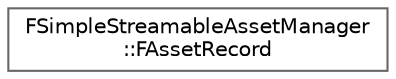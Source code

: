 digraph "Graphical Class Hierarchy"
{
 // INTERACTIVE_SVG=YES
 // LATEX_PDF_SIZE
  bgcolor="transparent";
  edge [fontname=Helvetica,fontsize=10,labelfontname=Helvetica,labelfontsize=10];
  node [fontname=Helvetica,fontsize=10,shape=box,height=0.2,width=0.4];
  rankdir="LR";
  Node0 [id="Node000000",label="FSimpleStreamableAssetManager\l::FAssetRecord",height=0.2,width=0.4,color="grey40", fillcolor="white", style="filled",URL="$d3/de5/structFSimpleStreamableAssetManager_1_1FAssetRecord.html",tooltip=" "];
}
